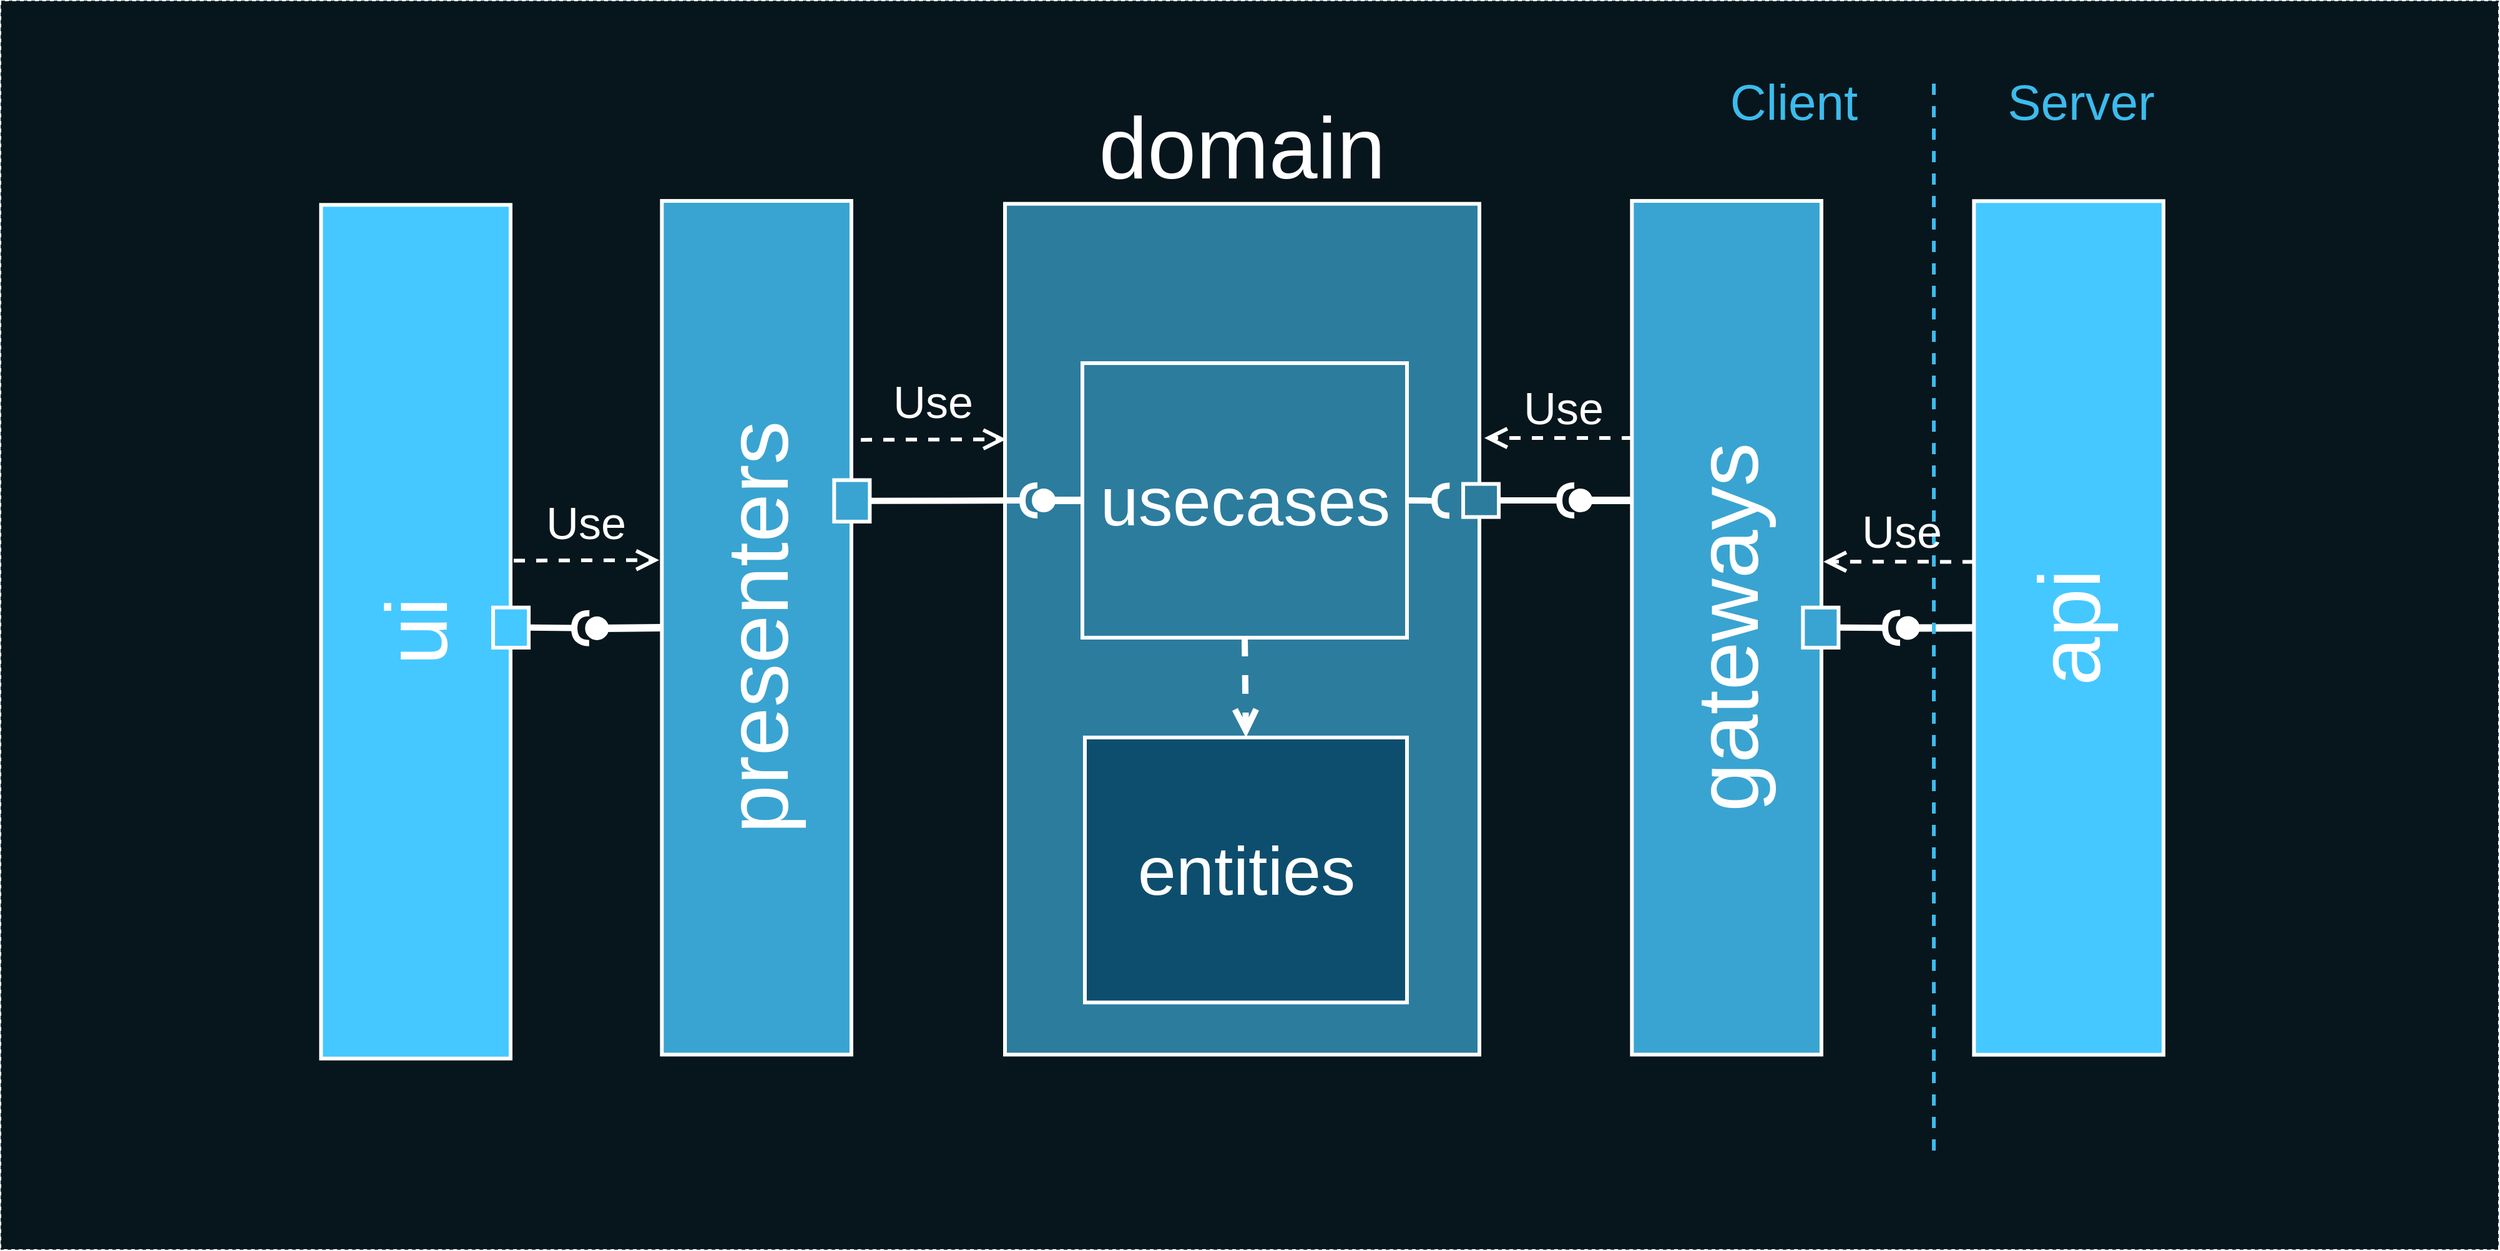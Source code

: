 <mxfile version="13.2.4" type="device"><diagram name="Page-1" id="b5b7bab2-c9e2-2cf4-8b2a-24fd1a2a6d21"><mxGraphModel dx="3842" dy="2434" grid="1" gridSize="10" guides="1" tooltips="1" connect="1" arrows="1" fold="1" page="1" pageScale="1" pageWidth="827" pageHeight="1169" background="#ffffff" math="0" shadow="0"><root><mxCell id="0"/><mxCell id="1" parent="0"/><mxCell id="crDRbli0xWPwZ9U8P9Jx-28" value="" style="rounded=0;whiteSpace=wrap;html=1;fillColor=#07161C;fontSize=30;fontColor=#FFFFFF;strokeColor=#0C242E;dashed=1;" parent="1" vertex="1"><mxGeometry x="-1460" y="-160" width="2000" height="1000" as="geometry"/></mxCell><mxCell id="-wIrnaybgbAGoviLxy_E-46" value="&lt;font style=&quot;font-size: 70px&quot;&gt;ui&lt;/font&gt;" style="html=1;dropTarget=0;strokeColor=#FFFFFF;strokeWidth=3;fillColor=#45C8FF;fontSize=70;fontColor=#FFFFFF;labelPosition=center;verticalLabelPosition=middle;align=center;verticalAlign=middle;rotation=-90;fontFamily=Helvetica;" parent="1" vertex="1"><mxGeometry x="-1470" y="269.32" width="684.12" height="151.81" as="geometry"/></mxCell><mxCell id="-wIrnaybgbAGoviLxy_E-2" value="" style="rounded=0;orthogonalLoop=1;jettySize=auto;html=1;endArrow=none;endFill=0;fontSize=40;fontColor=#FFFFFF;strokeColor=#FFFFFF;strokeWidth=6;exitX=0.5;exitY=0;exitDx=0;exitDy=0;" parent="1" source="-wIrnaybgbAGoviLxy_E-4" target="-wIrnaybgbAGoviLxy_E-3" edge="1"><mxGeometry relative="1" as="geometry"><mxPoint x="119.155" y="342.525" as="sourcePoint"/><mxPoint x="-357.84" y="233.31" as="targetPoint"/></mxGeometry></mxCell><mxCell id="-wIrnaybgbAGoviLxy_E-3" value="" style="ellipse;whiteSpace=wrap;html=1;fontFamily=Helvetica;fontSize=12;fontColor=#FFFFFF;align=center;strokeColor=#FFFFFF;fillColor=#ffffff;points=[];aspect=fixed;resizable=0;strokeWidth=9;" parent="1" vertex="1"><mxGeometry x="62.16" y="337.19" width="10" height="10" as="geometry"/></mxCell><mxCell id="-wIrnaybgbAGoviLxy_E-4" value="&lt;font style=&quot;font-size: 70px;&quot;&gt;api&lt;/font&gt;" style="html=1;dropTarget=0;strokeColor=#FFFFFF;strokeWidth=3;fillColor=#45C8FF;fontSize=70;fontColor=#FFFFFF;labelPosition=center;verticalLabelPosition=middle;align=center;verticalAlign=middle;rotation=-90;fontFamily=Helvetica;" parent="1" vertex="1"><mxGeometry x="-146" y="266.28" width="684.12" height="151.81" as="geometry"/></mxCell><mxCell id="-wIrnaybgbAGoviLxy_E-12" value="" style="rounded=0;orthogonalLoop=1;jettySize=auto;html=1;endArrow=halfCircle;endFill=0;endSize=6;strokeWidth=5;fontFamily=Helvetica;fontSize=70;fontColor=#3CBBED;strokeColor=#FFFFFF;exitX=1;exitY=0.5;exitDx=0;exitDy=0;" parent="1" source="-wIrnaybgbAGoviLxy_E-1" edge="1"><mxGeometry relative="1" as="geometry"><mxPoint x="-16.32" y="341.478" as="sourcePoint"/><mxPoint x="61" y="342.11" as="targetPoint"/></mxGeometry></mxCell><mxCell id="-wIrnaybgbAGoviLxy_E-13" value="" style="group" parent="1" vertex="1" connectable="0"><mxGeometry x="-153.845" y="-0.005" width="166.525" height="684.12" as="geometry"/></mxCell><mxCell id="6zHsUcergq1utXB0naxn-11" value="&lt;font style=&quot;font-size: 70px&quot;&gt;gateways&lt;br&gt;&lt;/font&gt;" style="html=1;dropTarget=0;strokeColor=#FFFFFF;strokeWidth=3;fillColor=#39A4D1;fontSize=70;fontColor=#FFFFFF;labelPosition=center;verticalLabelPosition=middle;align=center;verticalAlign=middle;rotation=-90;fontFamily=Helvetica;" parent="-wIrnaybgbAGoviLxy_E-13" vertex="1"><mxGeometry x="-266.155" y="266.155" width="684.12" height="151.81" as="geometry"/></mxCell><mxCell id="-wIrnaybgbAGoviLxy_E-1" value="" style="rounded=0;whiteSpace=wrap;html=1;fillColor=#39A4D1;strokeColor=#FFFFFF;strokeWidth=3;" parent="-wIrnaybgbAGoviLxy_E-13" vertex="1"><mxGeometry x="137.01" y="325.86" width="28.52" height="32.14" as="geometry"/></mxCell><mxCell id="-wIrnaybgbAGoviLxy_E-16" value="" style="rounded=0;orthogonalLoop=1;jettySize=auto;html=1;endArrow=none;endFill=0;fontSize=40;fontColor=#FFFFFF;strokeColor=#FFFFFF;strokeWidth=6;" parent="1" target="-wIrnaybgbAGoviLxy_E-17" edge="1"><mxGeometry relative="1" as="geometry"><mxPoint x="-154" y="240" as="sourcePoint"/><mxPoint x="-630.84" y="233.57" as="targetPoint"/></mxGeometry></mxCell><mxCell id="-wIrnaybgbAGoviLxy_E-17" value="" style="ellipse;whiteSpace=wrap;html=1;fontFamily=Helvetica;fontSize=12;fontColor=#FFFFFF;align=center;strokeColor=#FFFFFF;fillColor=#ffffff;points=[];aspect=fixed;resizable=0;strokeWidth=9;" parent="1" vertex="1"><mxGeometry x="-200.0" y="235" width="10" height="10" as="geometry"/></mxCell><mxCell id="-wIrnaybgbAGoviLxy_E-18" value="" style="rounded=0;orthogonalLoop=1;jettySize=auto;html=1;endArrow=halfCircle;endFill=0;endSize=6;strokeWidth=5;fontFamily=Helvetica;fontSize=70;fontColor=#3CBBED;strokeColor=#FFFFFF;exitX=1;exitY=0.5;exitDx=0;exitDy=0;" parent="1" source="-wIrnaybgbAGoviLxy_E-30" target="-wIrnaybgbAGoviLxy_E-17" edge="1"><mxGeometry relative="1" as="geometry"><mxPoint x="-263.48" y="348.205" as="sourcePoint"/><mxPoint x="-212" y="342.37" as="targetPoint"/></mxGeometry></mxCell><mxCell id="-wIrnaybgbAGoviLxy_E-32" value="" style="group;fontColor=#FFFFFF;fontSize=70;labelPosition=center;verticalLabelPosition=middle;align=center;verticalAlign=middle;" parent="1" vertex="1" connectable="0"><mxGeometry x="-656" y="2.32" width="490.12" height="681.8" as="geometry"/></mxCell><mxCell id="-wIrnaybgbAGoviLxy_E-29" value="domain" style="rounded=0;whiteSpace=wrap;html=1;strokeColor=#FFFFFF;strokeWidth=3;fillColor=#2C7C9E;fontFamily=Helvetica;fontSize=70;fontColor=#FFFFFF;labelPosition=center;verticalLabelPosition=top;align=center;verticalAlign=bottom;" parent="-wIrnaybgbAGoviLxy_E-32" vertex="1"><mxGeometry width="380" height="681.8" as="geometry"/></mxCell><mxCell id="-wIrnaybgbAGoviLxy_E-30" value="" style="rounded=0;whiteSpace=wrap;html=1;fillColor=#2C7C9E;strokeColor=#FFFFFF;strokeWidth=3;" parent="-wIrnaybgbAGoviLxy_E-32" vertex="1"><mxGeometry x="367" y="224.47" width="28.52" height="26.53" as="geometry"/></mxCell><mxCell id="-wIrnaybgbAGoviLxy_E-53" value="&lt;font style=&quot;font-size: 55px;&quot;&gt;usecases&lt;/font&gt;" style="html=1;dropTarget=0;strokeColor=#FFFFFF;strokeWidth=3;fillColor=#2C7C9E;fontSize=55;fontColor=#FFFFFF;labelPosition=center;verticalLabelPosition=middle;align=center;verticalAlign=middle;rotation=0;fontFamily=Helvetica;" parent="-wIrnaybgbAGoviLxy_E-32" vertex="1"><mxGeometry x="62" y="127.68" width="260" height="220" as="geometry"/></mxCell><mxCell id="-wIrnaybgbAGoviLxy_E-54" value="" style="rounded=0;orthogonalLoop=1;jettySize=auto;html=1;endArrow=halfCircle;endFill=0;endSize=6;strokeWidth=5;fontFamily=Helvetica;fontSize=70;fontColor=#3CBBED;strokeColor=#FFFFFF;exitX=1;exitY=0.5;exitDx=0;exitDy=0;entryX=0.937;entryY=0.349;entryDx=0;entryDy=0;entryPerimeter=0;" parent="-wIrnaybgbAGoviLxy_E-32" source="-wIrnaybgbAGoviLxy_E-53" target="-wIrnaybgbAGoviLxy_E-29" edge="1"><mxGeometry relative="1" as="geometry"><mxPoint x="322" y="340.68" as="sourcePoint"/><mxPoint x="360" y="340.68" as="targetPoint"/></mxGeometry></mxCell><mxCell id="-wIrnaybgbAGoviLxy_E-58" value="&lt;font style=&quot;font-size: 55px&quot;&gt;entities&lt;/font&gt;" style="html=1;dropTarget=0;strokeColor=#FFFFFF;strokeWidth=3;fillColor=#0D4E6E;fontSize=55;fontColor=#FFFFFF;labelPosition=center;verticalLabelPosition=middle;align=center;verticalAlign=middle;rotation=0;fontFamily=Helvetica;" parent="-wIrnaybgbAGoviLxy_E-32" vertex="1"><mxGeometry x="64" y="427.68" width="258" height="212.32" as="geometry"/></mxCell><mxCell id="-wIrnaybgbAGoviLxy_E-37" value="" style="ellipse;whiteSpace=wrap;html=1;fontFamily=Helvetica;fontSize=12;fontColor=#FFFFFF;align=center;strokeColor=#FFFFFF;fillColor=#ffffff;points=[];aspect=fixed;resizable=0;strokeWidth=9;" parent="-wIrnaybgbAGoviLxy_E-32" vertex="1"><mxGeometry x="26" y="232.68" width="10" height="10" as="geometry"/></mxCell><mxCell id="-wIrnaybgbAGoviLxy_E-36" value="" style="rounded=0;orthogonalLoop=1;jettySize=auto;html=1;endArrow=none;endFill=0;fontSize=40;fontColor=#FFFFFF;strokeColor=#FFFFFF;strokeWidth=6;exitX=0;exitY=0.5;exitDx=0;exitDy=0;" parent="-wIrnaybgbAGoviLxy_E-32" source="-wIrnaybgbAGoviLxy_E-53" target="-wIrnaybgbAGoviLxy_E-37" edge="1"><mxGeometry relative="1" as="geometry"><mxPoint x="-51.845" y="320.205" as="sourcePoint"/><mxPoint x="-528.84" y="210.99" as="targetPoint"/></mxGeometry></mxCell><mxCell id="-wIrnaybgbAGoviLxy_E-60" value="" style="endArrow=open;endSize=12;dashed=1;html=1;strokeColor=#FFFFFF;strokeWidth=5;fontFamily=Helvetica;fontSize=43;fontColor=#FFFFFF;labelBackgroundColor=none;exitX=0.5;exitY=1;exitDx=0;exitDy=0;entryX=0.5;entryY=0;entryDx=0;entryDy=0;" parent="-wIrnaybgbAGoviLxy_E-32" source="-wIrnaybgbAGoviLxy_E-53" target="-wIrnaybgbAGoviLxy_E-58" edge="1"><mxGeometry width="160" relative="1" as="geometry"><mxPoint x="-694" y="497.68" as="sourcePoint"/><mxPoint x="-534" y="497.68" as="targetPoint"/></mxGeometry></mxCell><mxCell id="-wIrnaybgbAGoviLxy_E-38" value="" style="rounded=0;orthogonalLoop=1;jettySize=auto;html=1;endArrow=halfCircle;endFill=0;endSize=6;strokeWidth=5;fontFamily=Helvetica;fontSize=70;fontColor=#3CBBED;strokeColor=#FFFFFF;exitX=1;exitY=0.5;exitDx=0;exitDy=0;" parent="1" source="-wIrnaybgbAGoviLxy_E-41" target="-wIrnaybgbAGoviLxy_E-37" edge="1"><mxGeometry relative="1" as="geometry"><mxPoint x="-793.32" y="341.478" as="sourcePoint"/><mxPoint x="-710" y="300" as="targetPoint"/></mxGeometry></mxCell><mxCell id="-wIrnaybgbAGoviLxy_E-42" value="" style="rounded=0;orthogonalLoop=1;jettySize=auto;html=1;endArrow=none;endFill=0;fontSize=40;fontColor=#FFFFFF;strokeColor=#FFFFFF;strokeWidth=6;exitX=0.5;exitY=0;exitDx=0;exitDy=0;" parent="1" source="-wIrnaybgbAGoviLxy_E-40" target="-wIrnaybgbAGoviLxy_E-43" edge="1"><mxGeometry relative="1" as="geometry"><mxPoint x="-930.845" y="342.785" as="sourcePoint"/><mxPoint x="-1407.84" y="233.57" as="targetPoint"/></mxGeometry></mxCell><mxCell id="-wIrnaybgbAGoviLxy_E-43" value="" style="ellipse;whiteSpace=wrap;html=1;fontFamily=Helvetica;fontSize=12;fontColor=#FFFFFF;align=center;strokeColor=#FFFFFF;fillColor=#ffffff;points=[];aspect=fixed;resizable=0;strokeWidth=9;" parent="1" vertex="1"><mxGeometry x="-987.84" y="337.45" width="10" height="10" as="geometry"/></mxCell><mxCell id="-wIrnaybgbAGoviLxy_E-44" value="" style="rounded=0;orthogonalLoop=1;jettySize=auto;html=1;endArrow=halfCircle;endFill=0;endSize=6;strokeWidth=5;fontFamily=Helvetica;fontSize=70;fontColor=#3CBBED;strokeColor=#FFFFFF;exitX=1;exitY=0.5;exitDx=0;exitDy=0;" parent="1" source="-wIrnaybgbAGoviLxy_E-45" edge="1"><mxGeometry relative="1" as="geometry"><mxPoint x="-1040.48" y="348.205" as="sourcePoint"/><mxPoint x="-989.0" y="342.37" as="targetPoint"/></mxGeometry></mxCell><mxCell id="-wIrnaybgbAGoviLxy_E-45" value="" style="rounded=0;whiteSpace=wrap;html=1;fillColor=#45C8FF;strokeColor=#FFFFFF;strokeWidth=3;" parent="1" vertex="1"><mxGeometry x="-1066" y="325.85" width="28.52" height="32.15" as="geometry"/></mxCell><mxCell id="-wIrnaybgbAGoviLxy_E-47" value="" style="group" parent="1" vertex="1" connectable="0"><mxGeometry x="-930.845" y="-0.005" width="166.53" height="684.12" as="geometry"/></mxCell><mxCell id="-wIrnaybgbAGoviLxy_E-39" value="" style="group" parent="-wIrnaybgbAGoviLxy_E-47" vertex="1" connectable="0"><mxGeometry width="166.53" height="684.12" as="geometry"/></mxCell><mxCell id="-wIrnaybgbAGoviLxy_E-40" value="&lt;font style=&quot;font-size: 70px&quot;&gt;presenters&lt;br&gt;&lt;/font&gt;" style="html=1;dropTarget=0;strokeColor=#FFFFFF;strokeWidth=3;fillColor=#39A4D1;fontSize=70;fontColor=#FFFFFF;labelPosition=center;verticalLabelPosition=middle;align=center;verticalAlign=middle;rotation=-90;fontFamily=Helvetica;" parent="-wIrnaybgbAGoviLxy_E-39" vertex="1"><mxGeometry x="-266.155" y="266.155" width="684.12" height="151.81" as="geometry"/></mxCell><mxCell id="-wIrnaybgbAGoviLxy_E-41" value="" style="rounded=0;whiteSpace=wrap;html=1;fillColor=#39A4D1;strokeColor=#FFFFFF;strokeWidth=3;" parent="-wIrnaybgbAGoviLxy_E-39" vertex="1"><mxGeometry x="138.01" y="223.75" width="28.52" height="33.25" as="geometry"/></mxCell><mxCell id="-wIrnaybgbAGoviLxy_E-61" value="" style="endArrow=none;dashed=1;html=1;labelBackgroundColor=none;strokeColor=#3CBBED;strokeWidth=3;fontFamily=Helvetica;fontSize=43;fontColor=#FFFFFF;exitX=0.774;exitY=0.93;exitDx=0;exitDy=0;exitPerimeter=0;entryX=0.77;entryY=0.09;entryDx=0;entryDy=0;entryPerimeter=0;" parent="1" edge="1"><mxGeometry width="50" height="50" relative="1" as="geometry"><mxPoint x="88.0" y="761" as="sourcePoint"/><mxPoint x="88.0" y="-99" as="targetPoint"/></mxGeometry></mxCell><mxCell id="-wIrnaybgbAGoviLxy_E-63" value="Client" style="text;html=1;strokeColor=none;fillColor=none;align=center;verticalAlign=middle;whiteSpace=wrap;rounded=0;fontColor=#3CBBED;fontSize=40;" parent="1" vertex="1"><mxGeometry x="-130.0" y="-110" width="212" height="60" as="geometry"/></mxCell><mxCell id="-wIrnaybgbAGoviLxy_E-64" value="Server" style="text;html=1;strokeColor=none;fillColor=none;align=center;verticalAlign=middle;whiteSpace=wrap;rounded=0;fontColor=#3CBBED;fontSize=40;" parent="1" vertex="1"><mxGeometry x="100.0" y="-110" width="212" height="60" as="geometry"/></mxCell><mxCell id="EAXPH-BT50SrJ8H7nlXY-5" value="Use" style="endArrow=open;endSize=12;dashed=1;html=1;strokeColor=#FFFFFF;strokeWidth=3;fontSize=36;fontColor=#FFFFFF;labelBackgroundColor=none;entryX=0.857;entryY=-0.021;entryDx=0;entryDy=0;entryPerimeter=0;exitX=0.861;exitY=1.01;exitDx=0;exitDy=0;exitPerimeter=0;" parent="1" edge="1"><mxGeometry y="30" width="160" relative="1" as="geometry"><mxPoint x="-1049.517" y="288.258" as="sourcePoint"/><mxPoint x="-933.033" y="287.824" as="targetPoint"/><mxPoint as="offset"/></mxGeometry></mxCell><mxCell id="EAXPH-BT50SrJ8H7nlXY-6" value="Use" style="endArrow=open;endSize=12;dashed=1;html=1;strokeColor=#FFFFFF;strokeWidth=3;fontSize=36;fontColor=#FFFFFF;labelBackgroundColor=none;entryX=0.857;entryY=-0.021;entryDx=0;entryDy=0;entryPerimeter=0;exitX=0.861;exitY=1.01;exitDx=0;exitDy=0;exitPerimeter=0;" parent="1" edge="1"><mxGeometry y="30" width="160" relative="1" as="geometry"><mxPoint x="-771.487" y="191.438" as="sourcePoint"/><mxPoint x="-655.003" y="191.004" as="targetPoint"/><mxPoint as="offset"/></mxGeometry></mxCell><mxCell id="EAXPH-BT50SrJ8H7nlXY-7" value="Use" style="endArrow=open;endSize=12;dashed=1;html=1;strokeColor=#FFFFFF;strokeWidth=3;fontSize=36;fontColor=#FFFFFF;labelBackgroundColor=none;" parent="1" edge="1"><mxGeometry x="-0.065" y="-24" width="160" relative="1" as="geometry"><mxPoint x="-153" y="190" as="sourcePoint"/><mxPoint x="-272" y="190" as="targetPoint"/><mxPoint x="-1" as="offset"/></mxGeometry></mxCell><mxCell id="EAXPH-BT50SrJ8H7nlXY-8" value="Use" style="endArrow=open;endSize=12;dashed=1;html=1;strokeColor=#FFFFFF;strokeWidth=3;fontSize=36;fontColor=#FFFFFF;labelBackgroundColor=none;entryX=0.861;entryY=1.004;entryDx=0;entryDy=0;entryPerimeter=0;exitX=0.861;exitY=-0.008;exitDx=0;exitDy=0;exitPerimeter=0;" parent="1" edge="1"><mxGeometry x="-0.065" y="-24" width="160" relative="1" as="geometry"><mxPoint x="119.941" y="289.218" as="sourcePoint"/><mxPoint x="-0.428" y="289.088" as="targetPoint"/><mxPoint x="-1" as="offset"/></mxGeometry></mxCell></root></mxGraphModel></diagram></mxfile>